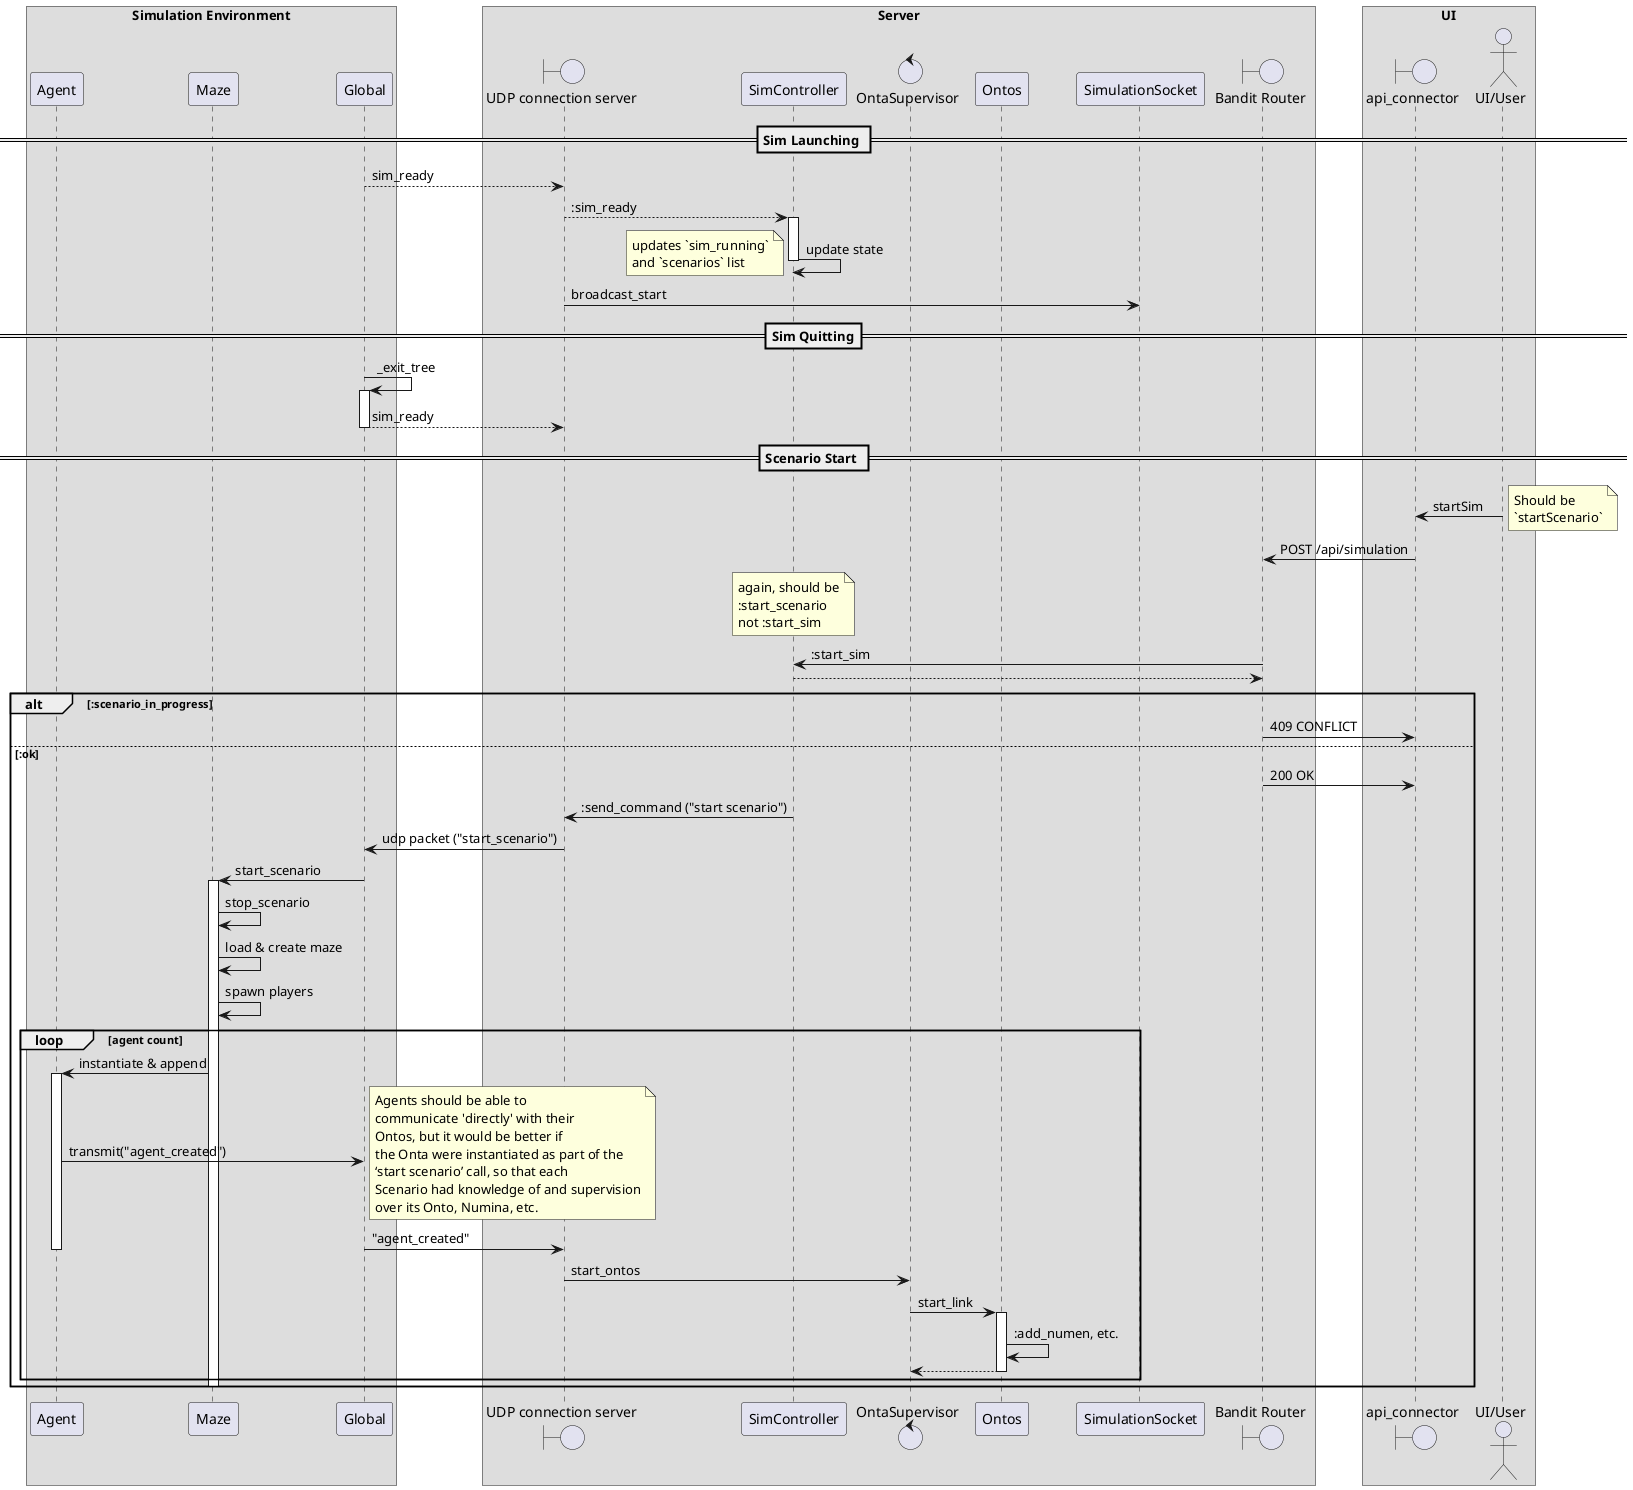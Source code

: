 @startuml
'https://plantuml.com/sequence-diagram

'autonumber

box "Simulation Environment"
    participant Agent
    participant Maze
    participant Global
end box

box "Server"
    boundary "UDP connection server" as UCS
    participant SimController as SC
    control OntaSupervisor as OS
    participant Ontos
    participant SimulationSocket as SS
    boundary "Bandit Router" as BR
end box

box "UI"
    boundary api_connector as APIC
    actor "UI/User" as UI
end box

== Sim Launching ==

Global --> UCS: sim_ready
UCS --> SC: :sim_ready
activate SC
    SC -> SC: update state
    note left
        updates `sim_running`
        and `scenarios` list
    end note
deactivate SC
UCS -> SS: broadcast_start

== Sim Quitting==

Global -> Global: _exit_tree
activate Global
Global --> UCS: sim_ready
deactivate Global

== Scenario Start ==
    UI -> APIC: startSim
    note right
    Should be
    `startScenario`
    end note
    APIC -> BR: POST /api/simulation
    note over SC
        again, should be
        :start_scenario
        not :start_sim
    end note
    BR -> SC: :start_sim
    return
    alt :scenario_in_progress
        BR -> APIC: 409 CONFLICT
    else :ok
        BR -> APIC: 200 OK
        SC -> UCS: :send_command ("start scenario")
        UCS -> Global: udp packet ("start_scenario")
        Global -> Maze: start_scenario
        activate Maze
        Maze -> Maze: stop_scenario
        Maze -> Maze: load & create maze
        Maze -> Maze: spawn players
        loop agent count
            Maze -> Agent: instantiate & append
            activate Agent
                Agent -> Global: transmit("agent_created")
                note right
                    Agents should be able to
                    communicate 'directly' with their
                    Ontos, but it would be better if
                    the Onta were instantiated as part of the
                    ‘start scenario’ call, so that each
                    Scenario had knowledge of and supervision
                    over its Onto, Numina, etc.
                end note
                Global -> UCS: "agent_created"
            deactivate Agent
            UCS -> OS:start_ontos
            OS -> Ontos:start_link
            activate Ontos
                Ontos -> Ontos: :add_numen, etc.
                return
            deactivate Ontos
        end
        deactivate Maze
    end
@enduml
